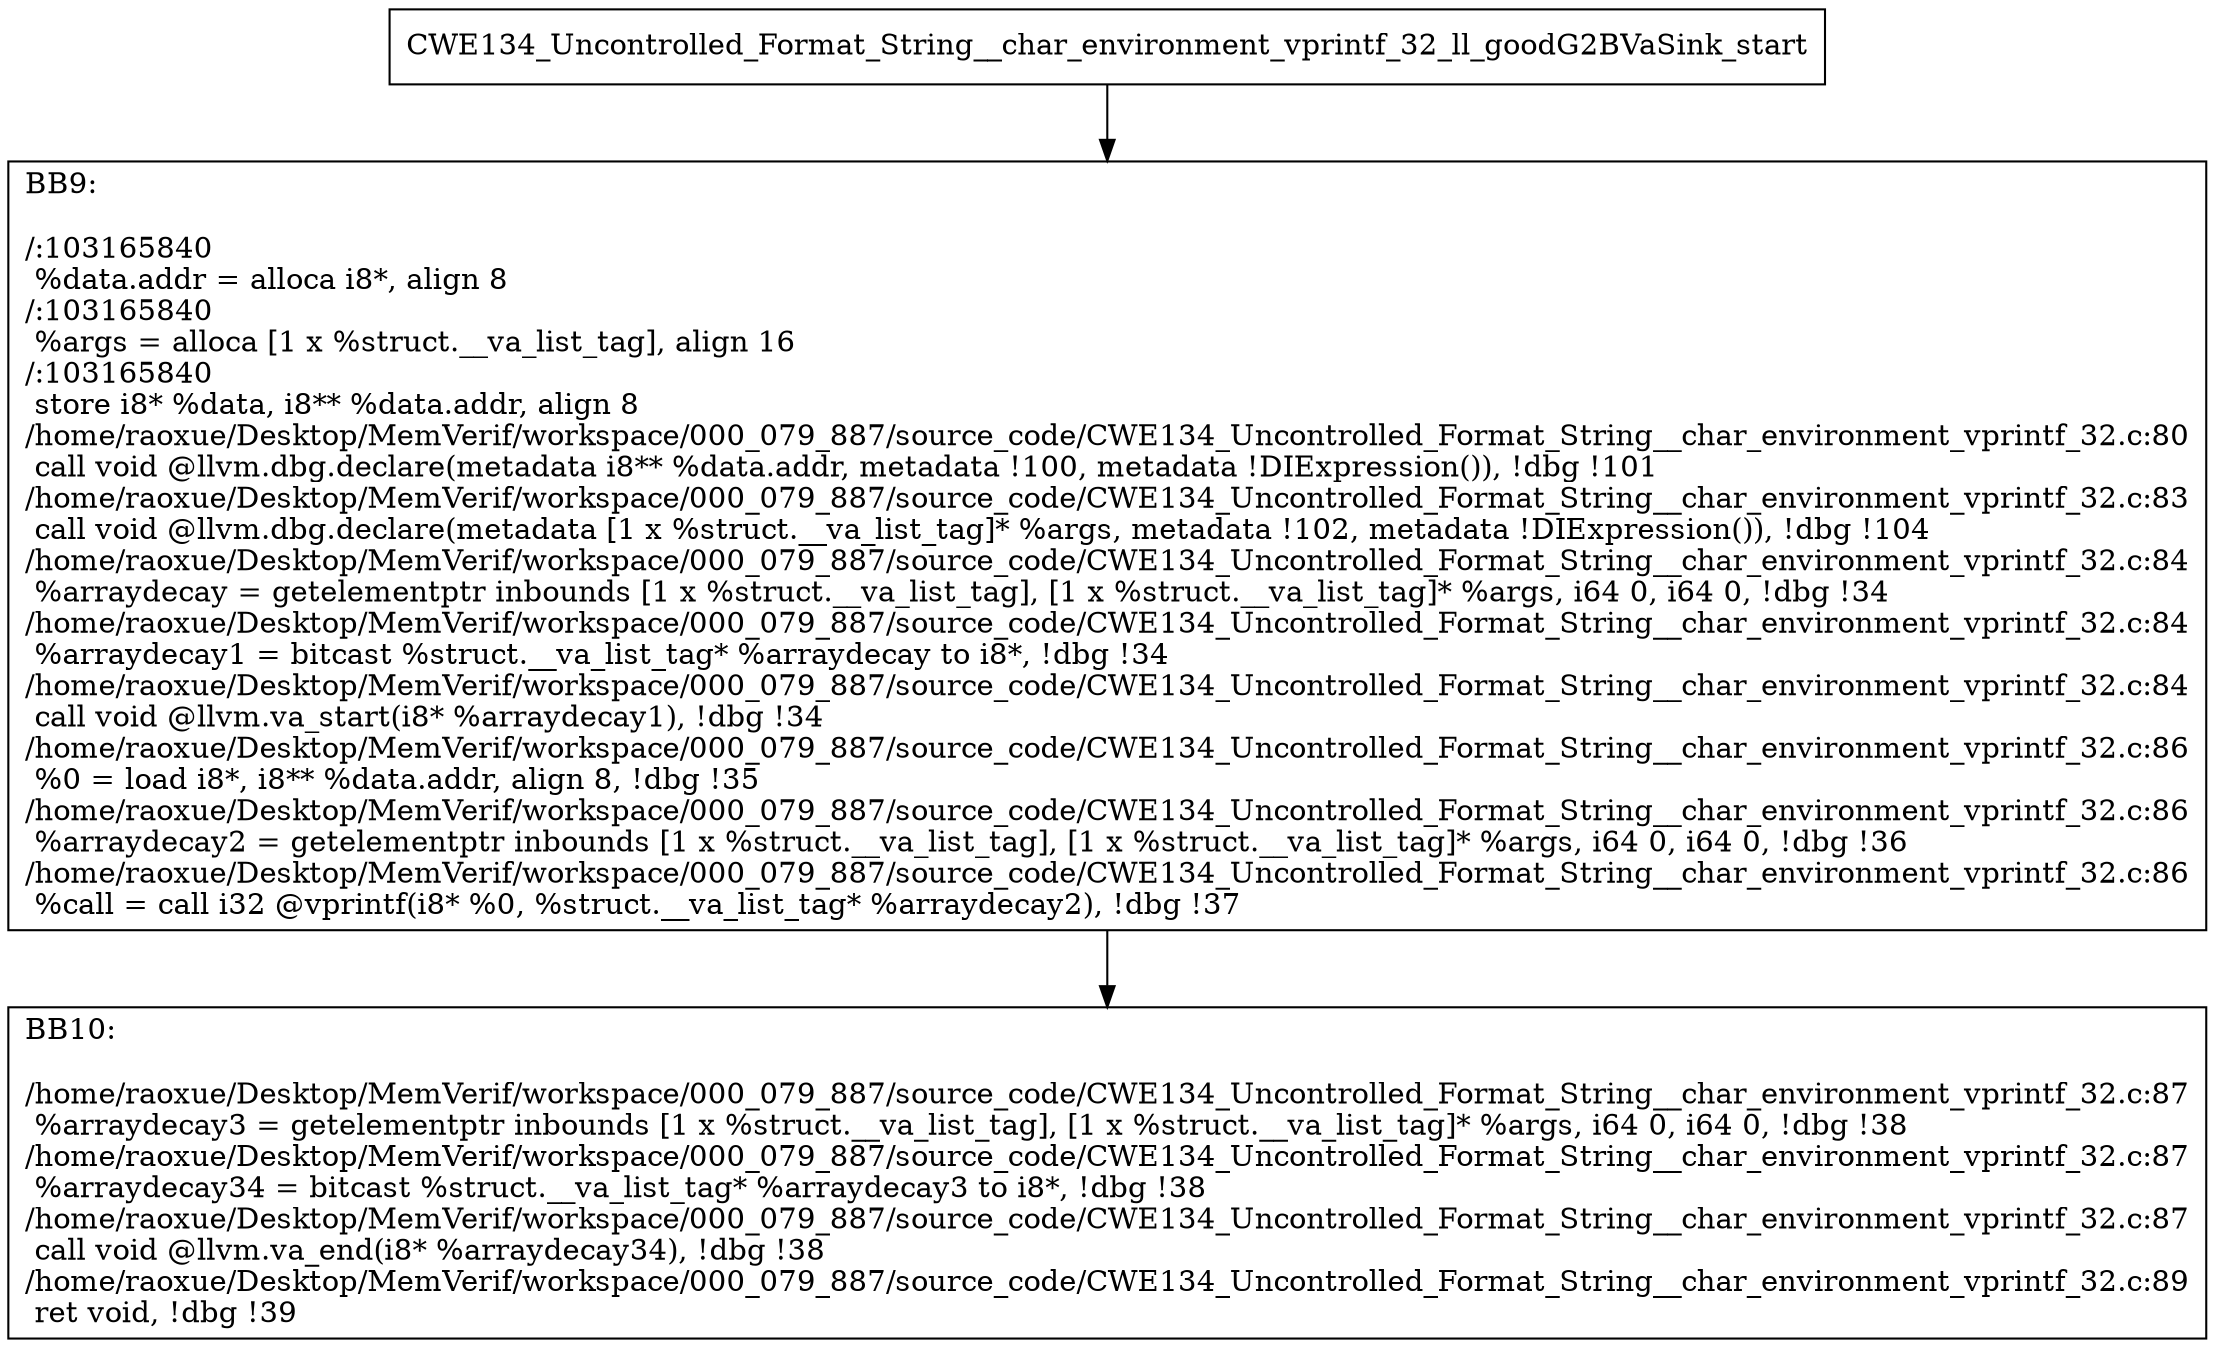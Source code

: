 digraph "CFG for'CWE134_Uncontrolled_Format_String__char_environment_vprintf_32_ll_goodG2BVaSink' function" {
	BBCWE134_Uncontrolled_Format_String__char_environment_vprintf_32_ll_goodG2BVaSink_start[shape=record,label="{CWE134_Uncontrolled_Format_String__char_environment_vprintf_32_ll_goodG2BVaSink_start}"];
	BBCWE134_Uncontrolled_Format_String__char_environment_vprintf_32_ll_goodG2BVaSink_start-> CWE134_Uncontrolled_Format_String__char_environment_vprintf_32_ll_goodG2BVaSinkBB9;
	CWE134_Uncontrolled_Format_String__char_environment_vprintf_32_ll_goodG2BVaSinkBB9 [shape=record, label="{BB9:\l\l/:103165840\l
  %data.addr = alloca i8*, align 8\l
/:103165840\l
  %args = alloca [1 x %struct.__va_list_tag], align 16\l
/:103165840\l
  store i8* %data, i8** %data.addr, align 8\l
/home/raoxue/Desktop/MemVerif/workspace/000_079_887/source_code/CWE134_Uncontrolled_Format_String__char_environment_vprintf_32.c:80\l
  call void @llvm.dbg.declare(metadata i8** %data.addr, metadata !100, metadata !DIExpression()), !dbg !101\l
/home/raoxue/Desktop/MemVerif/workspace/000_079_887/source_code/CWE134_Uncontrolled_Format_String__char_environment_vprintf_32.c:83\l
  call void @llvm.dbg.declare(metadata [1 x %struct.__va_list_tag]* %args, metadata !102, metadata !DIExpression()), !dbg !104\l
/home/raoxue/Desktop/MemVerif/workspace/000_079_887/source_code/CWE134_Uncontrolled_Format_String__char_environment_vprintf_32.c:84\l
  %arraydecay = getelementptr inbounds [1 x %struct.__va_list_tag], [1 x %struct.__va_list_tag]* %args, i64 0, i64 0, !dbg !34\l
/home/raoxue/Desktop/MemVerif/workspace/000_079_887/source_code/CWE134_Uncontrolled_Format_String__char_environment_vprintf_32.c:84\l
  %arraydecay1 = bitcast %struct.__va_list_tag* %arraydecay to i8*, !dbg !34\l
/home/raoxue/Desktop/MemVerif/workspace/000_079_887/source_code/CWE134_Uncontrolled_Format_String__char_environment_vprintf_32.c:84\l
  call void @llvm.va_start(i8* %arraydecay1), !dbg !34\l
/home/raoxue/Desktop/MemVerif/workspace/000_079_887/source_code/CWE134_Uncontrolled_Format_String__char_environment_vprintf_32.c:86\l
  %0 = load i8*, i8** %data.addr, align 8, !dbg !35\l
/home/raoxue/Desktop/MemVerif/workspace/000_079_887/source_code/CWE134_Uncontrolled_Format_String__char_environment_vprintf_32.c:86\l
  %arraydecay2 = getelementptr inbounds [1 x %struct.__va_list_tag], [1 x %struct.__va_list_tag]* %args, i64 0, i64 0, !dbg !36\l
/home/raoxue/Desktop/MemVerif/workspace/000_079_887/source_code/CWE134_Uncontrolled_Format_String__char_environment_vprintf_32.c:86\l
  %call = call i32 @vprintf(i8* %0, %struct.__va_list_tag* %arraydecay2), !dbg !37\l
}"];
	CWE134_Uncontrolled_Format_String__char_environment_vprintf_32_ll_goodG2BVaSinkBB9-> CWE134_Uncontrolled_Format_String__char_environment_vprintf_32_ll_goodG2BVaSinkBB10;
	CWE134_Uncontrolled_Format_String__char_environment_vprintf_32_ll_goodG2BVaSinkBB10 [shape=record, label="{BB10:\l\l/home/raoxue/Desktop/MemVerif/workspace/000_079_887/source_code/CWE134_Uncontrolled_Format_String__char_environment_vprintf_32.c:87\l
  %arraydecay3 = getelementptr inbounds [1 x %struct.__va_list_tag], [1 x %struct.__va_list_tag]* %args, i64 0, i64 0, !dbg !38\l
/home/raoxue/Desktop/MemVerif/workspace/000_079_887/source_code/CWE134_Uncontrolled_Format_String__char_environment_vprintf_32.c:87\l
  %arraydecay34 = bitcast %struct.__va_list_tag* %arraydecay3 to i8*, !dbg !38\l
/home/raoxue/Desktop/MemVerif/workspace/000_079_887/source_code/CWE134_Uncontrolled_Format_String__char_environment_vprintf_32.c:87\l
  call void @llvm.va_end(i8* %arraydecay34), !dbg !38\l
/home/raoxue/Desktop/MemVerif/workspace/000_079_887/source_code/CWE134_Uncontrolled_Format_String__char_environment_vprintf_32.c:89\l
  ret void, !dbg !39\l
}"];
}
